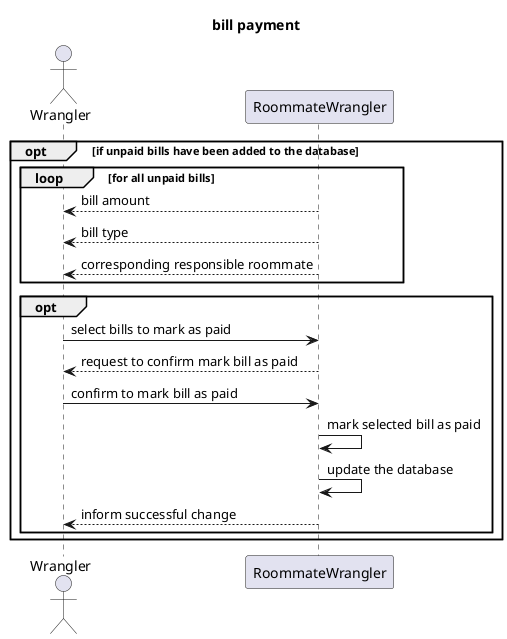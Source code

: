 @startuml
title bill payment
       Actor Wrangler

       opt if unpaid bills have been added to the database
       loop for all unpaid bills
       Wrangler <-- RoommateWrangler: bill amount
       Wrangler <-- RoommateWrangler: bill type
       Wrangler <-- RoommateWrangler: corresponding responsible roommate
       end
       opt
       Wrangler -> RoommateWrangler: select bills to mark as paid
       Wrangler <-- RoommateWrangler: request to confirm mark bill as paid
       Wrangler -> RoommateWrangler: confirm to mark bill as paid
       RoommateWrangler -> RoommateWrangler: mark selected bill as paid
       RoommateWrangler -> RoommateWrangler: update the database
       Wrangler <-- RoommateWrangler: inform successful change
       end
       end


       @enduml